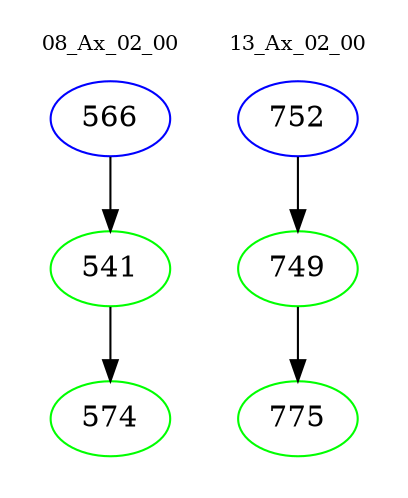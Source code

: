 digraph{
subgraph cluster_0 {
color = white
label = "08_Ax_02_00";
fontsize=10;
T0_566 [label="566", color="blue"]
T0_566 -> T0_541 [color="black"]
T0_541 [label="541", color="green"]
T0_541 -> T0_574 [color="black"]
T0_574 [label="574", color="green"]
}
subgraph cluster_1 {
color = white
label = "13_Ax_02_00";
fontsize=10;
T1_752 [label="752", color="blue"]
T1_752 -> T1_749 [color="black"]
T1_749 [label="749", color="green"]
T1_749 -> T1_775 [color="black"]
T1_775 [label="775", color="green"]
}
}
